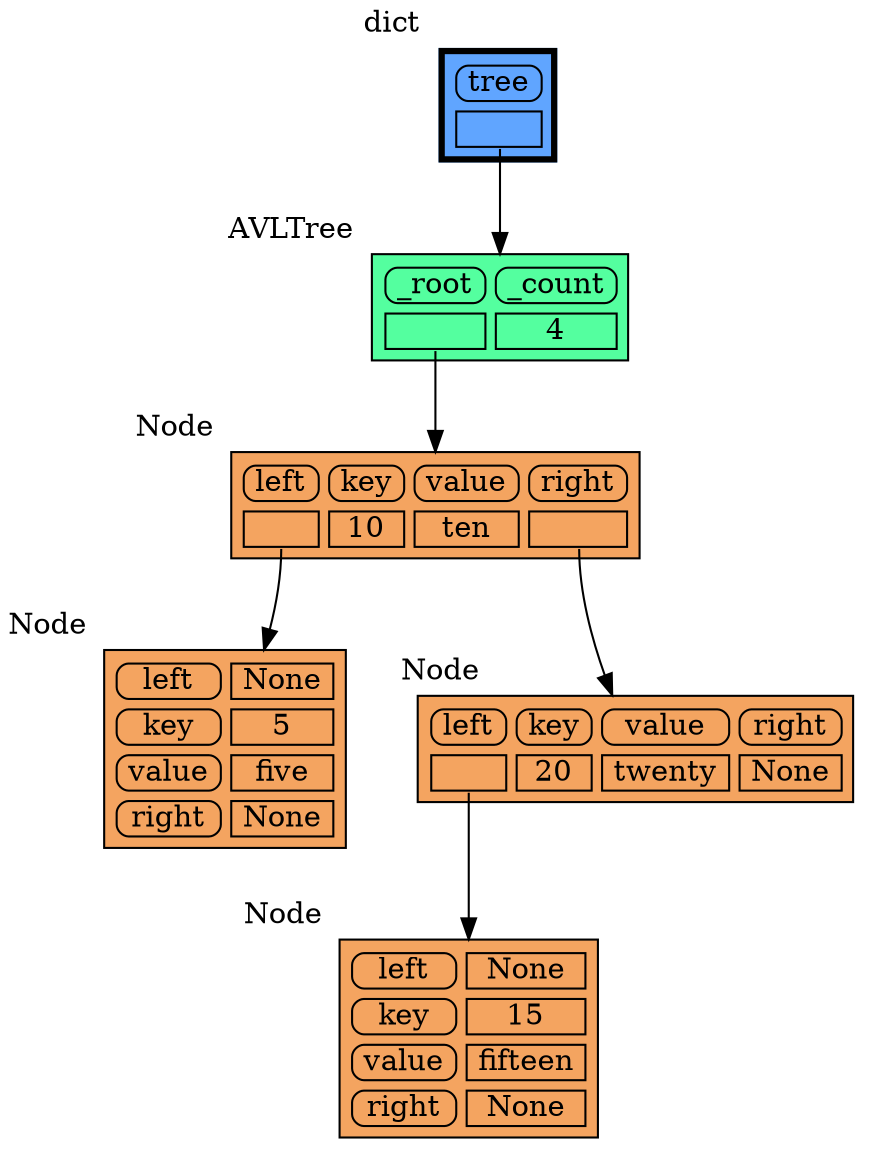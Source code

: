 digraph memory_graph {
	node [shape=plaintext]
	node134306135313600 [label=<
<TABLE BORDER="1" CELLBORDER="1" CELLSPACING="5" CELLPADDING="0" BGCOLOR="sandybrown" PORT="table">
    <TR><TD BORDER="1" STYLE="ROUNDED"> left </TD><TD BORDER="1"> None </TD></TR>
    <TR><TD BORDER="1" STYLE="ROUNDED"> key </TD><TD BORDER="1"> 5 </TD></TR>
    <TR><TD BORDER="1" STYLE="ROUNDED"> value </TD><TD BORDER="1"> five </TD></TR>
    <TR><TD BORDER="1" STYLE="ROUNDED"> right </TD><TD BORDER="1"> None </TD></TR>
</TABLE>
> xlabel="Node"]
	node134306135311840 [label=<
<TABLE BORDER="1" CELLBORDER="1" CELLSPACING="5" CELLPADDING="0" BGCOLOR="sandybrown" PORT="table">
    <TR><TD BORDER="1" STYLE="ROUNDED"> left </TD><TD BORDER="1"> None </TD></TR>
    <TR><TD BORDER="1" STYLE="ROUNDED"> key </TD><TD BORDER="1"> 15 </TD></TR>
    <TR><TD BORDER="1" STYLE="ROUNDED"> value </TD><TD BORDER="1"> fifteen </TD></TR>
    <TR><TD BORDER="1" STYLE="ROUNDED"> right </TD><TD BORDER="1"> None </TD></TR>
</TABLE>
> xlabel="Node"]
	node134306135312000 [label=<
<TABLE BORDER="1" CELLBORDER="1" CELLSPACING="5" CELLPADDING="0" BGCOLOR="sandybrown" PORT="table">
    <TR><TD BORDER="1" STYLE="ROUNDED"> left </TD><TD BORDER="1" STYLE="ROUNDED"> key </TD><TD BORDER="1" STYLE="ROUNDED"> value </TD><TD BORDER="1" STYLE="ROUNDED"> right </TD></TR>
    <TR><TD BORDER="1" PORT="ref0"> </TD><TD BORDER="1"> 20 </TD><TD BORDER="1"> twenty </TD><TD BORDER="1"> None </TD></TR>
</TABLE>
> xlabel="Node"]
	node134306135312000:ref0 -> node134306135311840:table [style=solid]
	node134306137677296 [label=<
<TABLE BORDER="1" CELLBORDER="1" CELLSPACING="5" CELLPADDING="0" BGCOLOR="sandybrown" PORT="table">
    <TR><TD BORDER="1" STYLE="ROUNDED"> left </TD><TD BORDER="1" STYLE="ROUNDED"> key </TD><TD BORDER="1" STYLE="ROUNDED"> value </TD><TD BORDER="1" STYLE="ROUNDED"> right </TD></TR>
    <TR><TD BORDER="1" PORT="ref0"> </TD><TD BORDER="1"> 10 </TD><TD BORDER="1"> ten </TD><TD BORDER="1" PORT="ref1"> </TD></TR>
</TABLE>
> xlabel="Node"]
	node134306137677296:ref0 -> node134306135313600:table [style=solid]
	node134306137677296:ref1 -> node134306135312000:table [style=solid]
	node134306137855984 [label=<
<TABLE BORDER="1" CELLBORDER="1" CELLSPACING="5" CELLPADDING="0" BGCOLOR="seagreen1" PORT="table">
    <TR><TD BORDER="1" STYLE="ROUNDED"> _root </TD><TD BORDER="1" STYLE="ROUNDED"> _count </TD></TR>
    <TR><TD BORDER="1" PORT="ref0"> </TD><TD BORDER="1"> 4 </TD></TR>
</TABLE>
> xlabel=AVLTree]
	node134306137855984:ref0 -> node134306137677296:table [style=solid]
	node134306139709120 [label=<
<TABLE BORDER="3" CELLBORDER="1" CELLSPACING="5" CELLPADDING="0" BGCOLOR="#60a5ff" PORT="table">
    <TR><TD BORDER="1" STYLE="ROUNDED"> tree </TD></TR>
    <TR><TD BORDER="1" PORT="ref0"> </TD></TR>
</TABLE>
> xlabel=dict]
	node134306139709120:ref0 -> node134306137855984:table [style=solid]
subgraph { rank=same; node134306135313600 -> node134306135312000[weight=10, style=invis]; }
}
